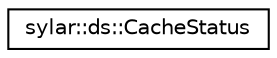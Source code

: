 digraph "类继承关系图"
{
 // LATEX_PDF_SIZE
  edge [fontname="Helvetica",fontsize="10",labelfontname="Helvetica",labelfontsize="10"];
  node [fontname="Helvetica",fontsize="10",shape=record];
  rankdir="LR";
  Node0 [label="sylar::ds::CacheStatus",height=0.2,width=0.4,color="black", fillcolor="white", style="filled",URL="$classsylar_1_1ds_1_1CacheStatus.html",tooltip=" "];
}
